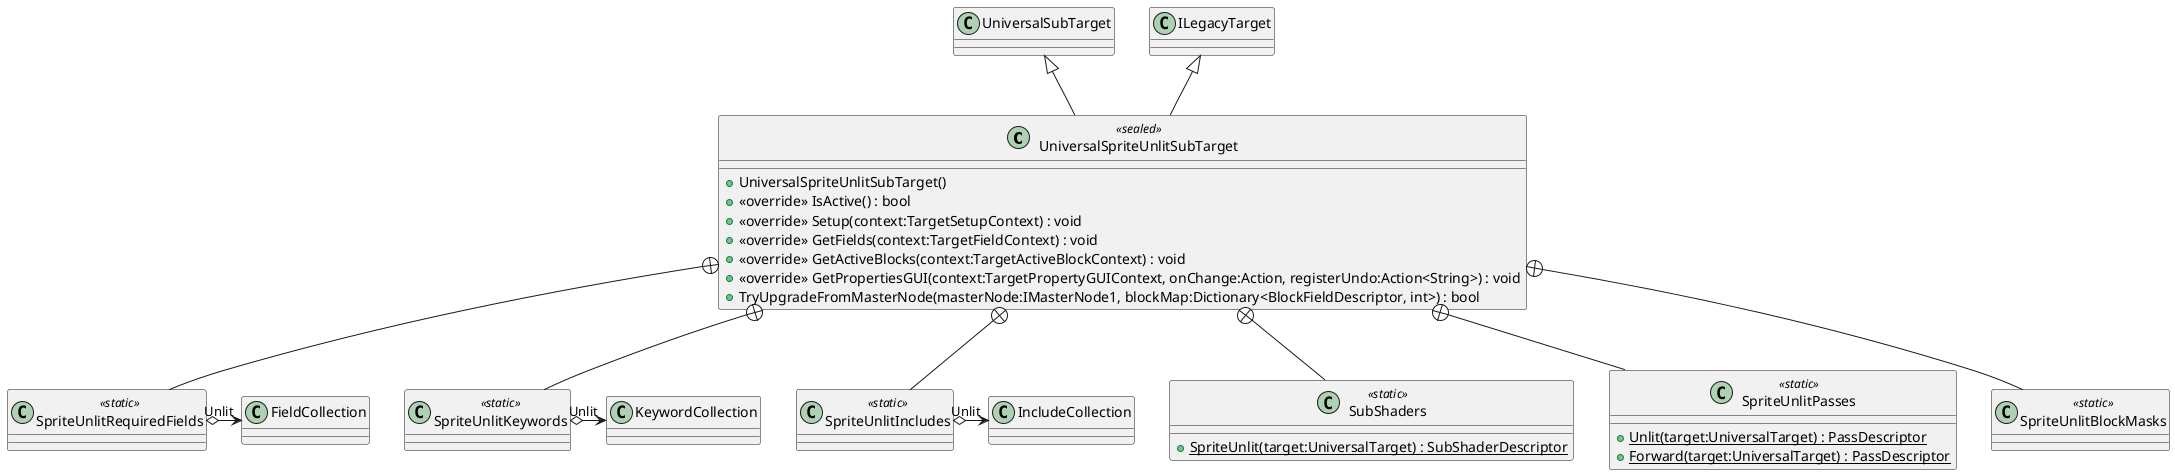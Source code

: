 @startuml
class UniversalSpriteUnlitSubTarget <<sealed>> {
    + UniversalSpriteUnlitSubTarget()
    + <<override>> IsActive() : bool
    + <<override>> Setup(context:TargetSetupContext) : void
    + <<override>> GetFields(context:TargetFieldContext) : void
    + <<override>> GetActiveBlocks(context:TargetActiveBlockContext) : void
    + <<override>> GetPropertiesGUI(context:TargetPropertyGUIContext, onChange:Action, registerUndo:Action<String>) : void
    + TryUpgradeFromMasterNode(masterNode:IMasterNode1, blockMap:Dictionary<BlockFieldDescriptor, int>) : bool
}
class SubShaders <<static>> {
    + {static} SpriteUnlit(target:UniversalTarget) : SubShaderDescriptor
}
class SpriteUnlitPasses <<static>> {
    + {static} Unlit(target:UniversalTarget) : PassDescriptor
    + {static} Forward(target:UniversalTarget) : PassDescriptor
}
class SpriteUnlitBlockMasks <<static>> {
}
class SpriteUnlitRequiredFields <<static>> {
}
class SpriteUnlitKeywords <<static>> {
}
class SpriteUnlitIncludes <<static>> {
}
UniversalSubTarget <|-- UniversalSpriteUnlitSubTarget
ILegacyTarget <|-- UniversalSpriteUnlitSubTarget
UniversalSpriteUnlitSubTarget +-- SubShaders
UniversalSpriteUnlitSubTarget +-- SpriteUnlitPasses
UniversalSpriteUnlitSubTarget +-- SpriteUnlitBlockMasks
UniversalSpriteUnlitSubTarget +-- SpriteUnlitRequiredFields
SpriteUnlitRequiredFields o-> "Unlit" FieldCollection
UniversalSpriteUnlitSubTarget +-- SpriteUnlitKeywords
SpriteUnlitKeywords o-> "Unlit" KeywordCollection
UniversalSpriteUnlitSubTarget +-- SpriteUnlitIncludes
SpriteUnlitIncludes o-> "Unlit" IncludeCollection
@enduml
